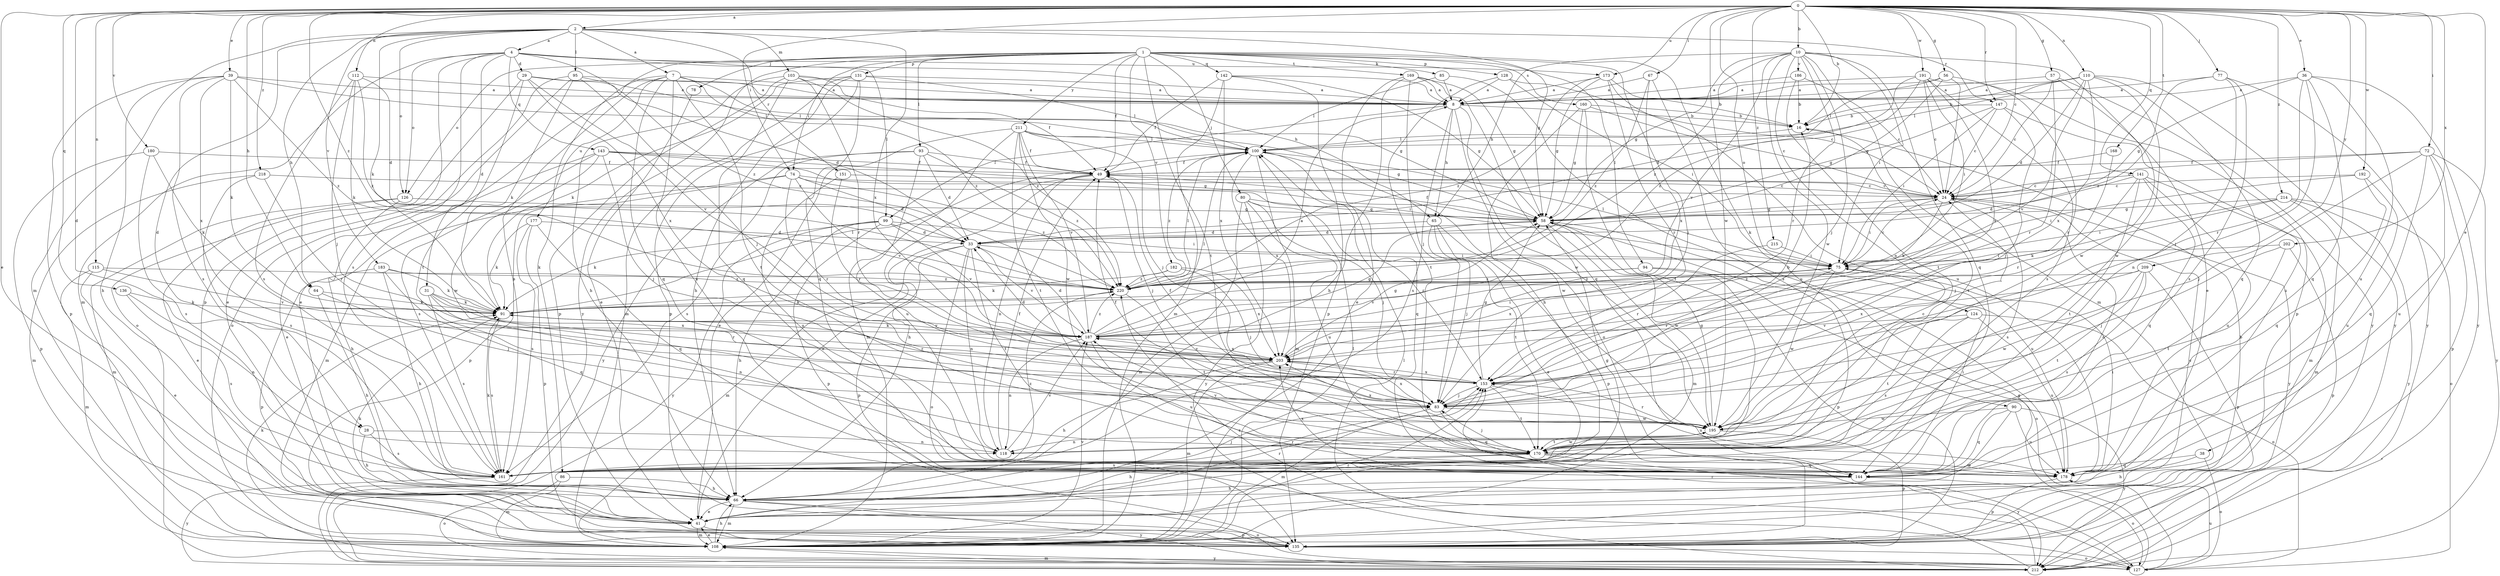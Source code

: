 strict digraph  {
0;
1;
2;
4;
7;
8;
10;
16;
24;
28;
29;
31;
33;
36;
38;
39;
41;
49;
56;
57;
58;
64;
65;
66;
67;
72;
74;
75;
77;
78;
80;
83;
85;
86;
90;
91;
93;
94;
95;
99;
100;
103;
108;
110;
112;
115;
118;
124;
126;
127;
128;
131;
135;
136;
141;
142;
143;
144;
147;
151;
153;
160;
161;
168;
169;
170;
173;
177;
178;
180;
182;
183;
186;
187;
191;
192;
195;
202;
203;
209;
211;
212;
214;
215;
218;
220;
0 -> 2  [label=a];
0 -> 10  [label=b];
0 -> 16  [label=b];
0 -> 24  [label=c];
0 -> 28  [label=d];
0 -> 36  [label=e];
0 -> 38  [label=e];
0 -> 39  [label=e];
0 -> 41  [label=e];
0 -> 56  [label=g];
0 -> 57  [label=g];
0 -> 64  [label=h];
0 -> 67  [label=i];
0 -> 72  [label=i];
0 -> 74  [label=i];
0 -> 77  [label=j];
0 -> 110  [label=n];
0 -> 112  [label=n];
0 -> 115  [label=n];
0 -> 124  [label=o];
0 -> 136  [label=q];
0 -> 141  [label=q];
0 -> 147  [label=r];
0 -> 168  [label=t];
0 -> 173  [label=u];
0 -> 180  [label=v];
0 -> 191  [label=w];
0 -> 192  [label=w];
0 -> 195  [label=w];
0 -> 202  [label=x];
0 -> 209  [label=y];
0 -> 214  [label=z];
0 -> 215  [label=z];
0 -> 218  [label=z];
0 -> 220  [label=z];
1 -> 49  [label=f];
1 -> 74  [label=i];
1 -> 78  [label=j];
1 -> 80  [label=j];
1 -> 83  [label=j];
1 -> 85  [label=k];
1 -> 86  [label=k];
1 -> 90  [label=k];
1 -> 93  [label=l];
1 -> 94  [label=l];
1 -> 126  [label=o];
1 -> 128  [label=p];
1 -> 131  [label=p];
1 -> 142  [label=q];
1 -> 160  [label=s];
1 -> 169  [label=t];
1 -> 170  [label=t];
1 -> 182  [label=v];
1 -> 211  [label=y];
1 -> 212  [label=y];
2 -> 4  [label=a];
2 -> 7  [label=a];
2 -> 28  [label=d];
2 -> 58  [label=g];
2 -> 64  [label=h];
2 -> 91  [label=k];
2 -> 95  [label=l];
2 -> 103  [label=m];
2 -> 108  [label=m];
2 -> 126  [label=o];
2 -> 147  [label=r];
2 -> 151  [label=r];
2 -> 183  [label=v];
2 -> 203  [label=x];
4 -> 29  [label=d];
4 -> 31  [label=d];
4 -> 65  [label=h];
4 -> 99  [label=l];
4 -> 108  [label=m];
4 -> 126  [label=o];
4 -> 135  [label=p];
4 -> 143  [label=q];
4 -> 161  [label=s];
4 -> 173  [label=u];
4 -> 220  [label=z];
7 -> 8  [label=a];
7 -> 41  [label=e];
7 -> 58  [label=g];
7 -> 144  [label=q];
7 -> 161  [label=s];
7 -> 170  [label=t];
7 -> 177  [label=u];
7 -> 178  [label=u];
7 -> 220  [label=z];
8 -> 16  [label=b];
8 -> 65  [label=h];
8 -> 99  [label=l];
8 -> 127  [label=o];
8 -> 161  [label=s];
8 -> 195  [label=w];
10 -> 41  [label=e];
10 -> 58  [label=g];
10 -> 65  [label=h];
10 -> 75  [label=i];
10 -> 83  [label=j];
10 -> 108  [label=m];
10 -> 118  [label=n];
10 -> 144  [label=q];
10 -> 153  [label=r];
10 -> 186  [label=v];
10 -> 187  [label=v];
10 -> 195  [label=w];
10 -> 220  [label=z];
16 -> 100  [label=l];
16 -> 170  [label=t];
24 -> 58  [label=g];
24 -> 75  [label=i];
24 -> 91  [label=k];
24 -> 161  [label=s];
24 -> 212  [label=y];
28 -> 66  [label=h];
28 -> 118  [label=n];
28 -> 161  [label=s];
29 -> 8  [label=a];
29 -> 33  [label=d];
29 -> 127  [label=o];
29 -> 170  [label=t];
29 -> 187  [label=v];
29 -> 203  [label=x];
31 -> 91  [label=k];
31 -> 118  [label=n];
31 -> 153  [label=r];
31 -> 161  [label=s];
31 -> 203  [label=x];
33 -> 75  [label=i];
33 -> 108  [label=m];
33 -> 118  [label=n];
33 -> 127  [label=o];
33 -> 135  [label=p];
33 -> 170  [label=t];
33 -> 187  [label=v];
36 -> 8  [label=a];
36 -> 58  [label=g];
36 -> 118  [label=n];
36 -> 144  [label=q];
36 -> 153  [label=r];
36 -> 178  [label=u];
36 -> 212  [label=y];
38 -> 66  [label=h];
38 -> 127  [label=o];
38 -> 144  [label=q];
39 -> 8  [label=a];
39 -> 66  [label=h];
39 -> 91  [label=k];
39 -> 100  [label=l];
39 -> 135  [label=p];
39 -> 161  [label=s];
39 -> 203  [label=x];
39 -> 220  [label=z];
41 -> 24  [label=c];
41 -> 91  [label=k];
41 -> 108  [label=m];
41 -> 135  [label=p];
41 -> 153  [label=r];
49 -> 24  [label=c];
49 -> 41  [label=e];
49 -> 66  [label=h];
49 -> 83  [label=j];
49 -> 118  [label=n];
56 -> 8  [label=a];
56 -> 24  [label=c];
56 -> 58  [label=g];
56 -> 100  [label=l];
56 -> 153  [label=r];
57 -> 8  [label=a];
57 -> 24  [label=c];
57 -> 153  [label=r];
57 -> 195  [label=w];
57 -> 212  [label=y];
58 -> 33  [label=d];
58 -> 49  [label=f];
58 -> 108  [label=m];
58 -> 178  [label=u];
58 -> 195  [label=w];
64 -> 66  [label=h];
64 -> 83  [label=j];
64 -> 91  [label=k];
65 -> 33  [label=d];
65 -> 41  [label=e];
65 -> 83  [label=j];
65 -> 135  [label=p];
65 -> 170  [label=t];
66 -> 41  [label=e];
66 -> 58  [label=g];
66 -> 108  [label=m];
66 -> 127  [label=o];
66 -> 153  [label=r];
66 -> 212  [label=y];
67 -> 8  [label=a];
67 -> 161  [label=s];
67 -> 203  [label=x];
67 -> 220  [label=z];
72 -> 24  [label=c];
72 -> 49  [label=f];
72 -> 83  [label=j];
72 -> 135  [label=p];
72 -> 144  [label=q];
72 -> 178  [label=u];
72 -> 212  [label=y];
74 -> 24  [label=c];
74 -> 33  [label=d];
74 -> 108  [label=m];
74 -> 135  [label=p];
74 -> 153  [label=r];
74 -> 187  [label=v];
74 -> 220  [label=z];
75 -> 24  [label=c];
75 -> 100  [label=l];
75 -> 153  [label=r];
75 -> 195  [label=w];
75 -> 203  [label=x];
75 -> 220  [label=z];
77 -> 8  [label=a];
77 -> 83  [label=j];
77 -> 161  [label=s];
77 -> 212  [label=y];
77 -> 220  [label=z];
78 -> 41  [label=e];
80 -> 58  [label=g];
80 -> 83  [label=j];
80 -> 108  [label=m];
80 -> 153  [label=r];
80 -> 178  [label=u];
80 -> 212  [label=y];
83 -> 16  [label=b];
83 -> 49  [label=f];
83 -> 108  [label=m];
83 -> 144  [label=q];
83 -> 195  [label=w];
83 -> 203  [label=x];
85 -> 8  [label=a];
85 -> 100  [label=l];
85 -> 178  [label=u];
86 -> 66  [label=h];
86 -> 108  [label=m];
86 -> 127  [label=o];
90 -> 41  [label=e];
90 -> 144  [label=q];
90 -> 178  [label=u];
90 -> 195  [label=w];
90 -> 212  [label=y];
91 -> 100  [label=l];
91 -> 153  [label=r];
91 -> 161  [label=s];
91 -> 187  [label=v];
93 -> 33  [label=d];
93 -> 49  [label=f];
93 -> 161  [label=s];
93 -> 178  [label=u];
93 -> 212  [label=y];
93 -> 220  [label=z];
94 -> 127  [label=o];
94 -> 135  [label=p];
94 -> 187  [label=v];
94 -> 220  [label=z];
95 -> 8  [label=a];
95 -> 41  [label=e];
95 -> 83  [label=j];
95 -> 91  [label=k];
95 -> 100  [label=l];
95 -> 127  [label=o];
99 -> 33  [label=d];
99 -> 66  [label=h];
99 -> 75  [label=i];
99 -> 91  [label=k];
99 -> 135  [label=p];
99 -> 187  [label=v];
99 -> 212  [label=y];
100 -> 49  [label=f];
100 -> 108  [label=m];
100 -> 144  [label=q];
100 -> 195  [label=w];
100 -> 203  [label=x];
100 -> 220  [label=z];
103 -> 8  [label=a];
103 -> 49  [label=f];
103 -> 66  [label=h];
103 -> 135  [label=p];
103 -> 144  [label=q];
103 -> 153  [label=r];
103 -> 220  [label=z];
108 -> 41  [label=e];
108 -> 66  [label=h];
108 -> 91  [label=k];
108 -> 100  [label=l];
108 -> 153  [label=r];
108 -> 187  [label=v];
108 -> 212  [label=y];
110 -> 8  [label=a];
110 -> 16  [label=b];
110 -> 33  [label=d];
110 -> 100  [label=l];
110 -> 144  [label=q];
110 -> 187  [label=v];
110 -> 195  [label=w];
110 -> 203  [label=x];
110 -> 212  [label=y];
112 -> 8  [label=a];
112 -> 33  [label=d];
112 -> 83  [label=j];
112 -> 91  [label=k];
112 -> 161  [label=s];
112 -> 220  [label=z];
115 -> 41  [label=e];
115 -> 108  [label=m];
115 -> 187  [label=v];
115 -> 220  [label=z];
118 -> 49  [label=f];
118 -> 187  [label=v];
124 -> 127  [label=o];
124 -> 161  [label=s];
124 -> 170  [label=t];
124 -> 178  [label=u];
124 -> 187  [label=v];
126 -> 41  [label=e];
126 -> 58  [label=g];
126 -> 66  [label=h];
126 -> 108  [label=m];
127 -> 58  [label=g];
127 -> 178  [label=u];
127 -> 220  [label=z];
128 -> 8  [label=a];
128 -> 24  [label=c];
128 -> 75  [label=i];
128 -> 170  [label=t];
131 -> 8  [label=a];
131 -> 66  [label=h];
131 -> 91  [label=k];
131 -> 100  [label=l];
131 -> 108  [label=m];
131 -> 135  [label=p];
131 -> 144  [label=q];
135 -> 16  [label=b];
135 -> 127  [label=o];
136 -> 91  [label=k];
136 -> 118  [label=n];
136 -> 161  [label=s];
141 -> 24  [label=c];
141 -> 33  [label=d];
141 -> 83  [label=j];
141 -> 108  [label=m];
141 -> 144  [label=q];
141 -> 170  [label=t];
141 -> 178  [label=u];
142 -> 8  [label=a];
142 -> 49  [label=f];
142 -> 58  [label=g];
142 -> 108  [label=m];
142 -> 135  [label=p];
142 -> 203  [label=x];
143 -> 41  [label=e];
143 -> 49  [label=f];
143 -> 58  [label=g];
143 -> 75  [label=i];
143 -> 83  [label=j];
143 -> 161  [label=s];
143 -> 195  [label=w];
144 -> 24  [label=c];
144 -> 66  [label=h];
144 -> 75  [label=i];
144 -> 127  [label=o];
144 -> 203  [label=x];
147 -> 16  [label=b];
147 -> 24  [label=c];
147 -> 58  [label=g];
147 -> 75  [label=i];
147 -> 83  [label=j];
147 -> 178  [label=u];
151 -> 24  [label=c];
151 -> 153  [label=r];
151 -> 178  [label=u];
153 -> 58  [label=g];
153 -> 83  [label=j];
153 -> 170  [label=t];
153 -> 178  [label=u];
153 -> 203  [label=x];
160 -> 16  [label=b];
160 -> 24  [label=c];
160 -> 58  [label=g];
160 -> 66  [label=h];
160 -> 170  [label=t];
161 -> 83  [label=j];
161 -> 91  [label=k];
161 -> 212  [label=y];
161 -> 220  [label=z];
168 -> 49  [label=f];
168 -> 153  [label=r];
169 -> 8  [label=a];
169 -> 41  [label=e];
169 -> 58  [label=g];
169 -> 66  [label=h];
169 -> 83  [label=j];
169 -> 144  [label=q];
170 -> 66  [label=h];
170 -> 83  [label=j];
170 -> 144  [label=q];
170 -> 161  [label=s];
170 -> 178  [label=u];
170 -> 187  [label=v];
170 -> 195  [label=w];
170 -> 212  [label=y];
173 -> 8  [label=a];
173 -> 16  [label=b];
173 -> 58  [label=g];
173 -> 153  [label=r];
173 -> 178  [label=u];
173 -> 220  [label=z];
177 -> 33  [label=d];
177 -> 91  [label=k];
177 -> 135  [label=p];
177 -> 144  [label=q];
177 -> 161  [label=s];
178 -> 75  [label=i];
178 -> 135  [label=p];
180 -> 49  [label=f];
180 -> 91  [label=k];
180 -> 135  [label=p];
180 -> 161  [label=s];
182 -> 83  [label=j];
182 -> 91  [label=k];
182 -> 203  [label=x];
182 -> 220  [label=z];
183 -> 66  [label=h];
183 -> 91  [label=k];
183 -> 135  [label=p];
183 -> 144  [label=q];
183 -> 220  [label=z];
186 -> 8  [label=a];
186 -> 16  [label=b];
186 -> 24  [label=c];
186 -> 170  [label=t];
187 -> 8  [label=a];
187 -> 33  [label=d];
187 -> 58  [label=g];
187 -> 75  [label=i];
187 -> 91  [label=k];
187 -> 100  [label=l];
187 -> 118  [label=n];
187 -> 178  [label=u];
187 -> 203  [label=x];
187 -> 220  [label=z];
191 -> 8  [label=a];
191 -> 24  [label=c];
191 -> 33  [label=d];
191 -> 75  [label=i];
191 -> 135  [label=p];
191 -> 161  [label=s];
191 -> 203  [label=x];
191 -> 220  [label=z];
192 -> 24  [label=c];
192 -> 75  [label=i];
192 -> 144  [label=q];
192 -> 178  [label=u];
195 -> 24  [label=c];
195 -> 49  [label=f];
195 -> 58  [label=g];
195 -> 118  [label=n];
195 -> 135  [label=p];
195 -> 153  [label=r];
195 -> 170  [label=t];
195 -> 203  [label=x];
202 -> 75  [label=i];
202 -> 83  [label=j];
202 -> 135  [label=p];
202 -> 170  [label=t];
203 -> 33  [label=d];
203 -> 58  [label=g];
203 -> 66  [label=h];
203 -> 108  [label=m];
203 -> 153  [label=r];
203 -> 187  [label=v];
209 -> 135  [label=p];
209 -> 161  [label=s];
209 -> 170  [label=t];
209 -> 195  [label=w];
209 -> 203  [label=x];
209 -> 220  [label=z];
211 -> 41  [label=e];
211 -> 49  [label=f];
211 -> 58  [label=g];
211 -> 83  [label=j];
211 -> 100  [label=l];
211 -> 108  [label=m];
211 -> 170  [label=t];
211 -> 187  [label=v];
211 -> 195  [label=w];
212 -> 100  [label=l];
212 -> 108  [label=m];
212 -> 153  [label=r];
214 -> 58  [label=g];
214 -> 75  [label=i];
214 -> 91  [label=k];
214 -> 108  [label=m];
214 -> 127  [label=o];
214 -> 212  [label=y];
215 -> 75  [label=i];
215 -> 153  [label=r];
218 -> 24  [label=c];
218 -> 108  [label=m];
218 -> 153  [label=r];
218 -> 161  [label=s];
220 -> 91  [label=k];
220 -> 100  [label=l];
220 -> 170  [label=t];
}
